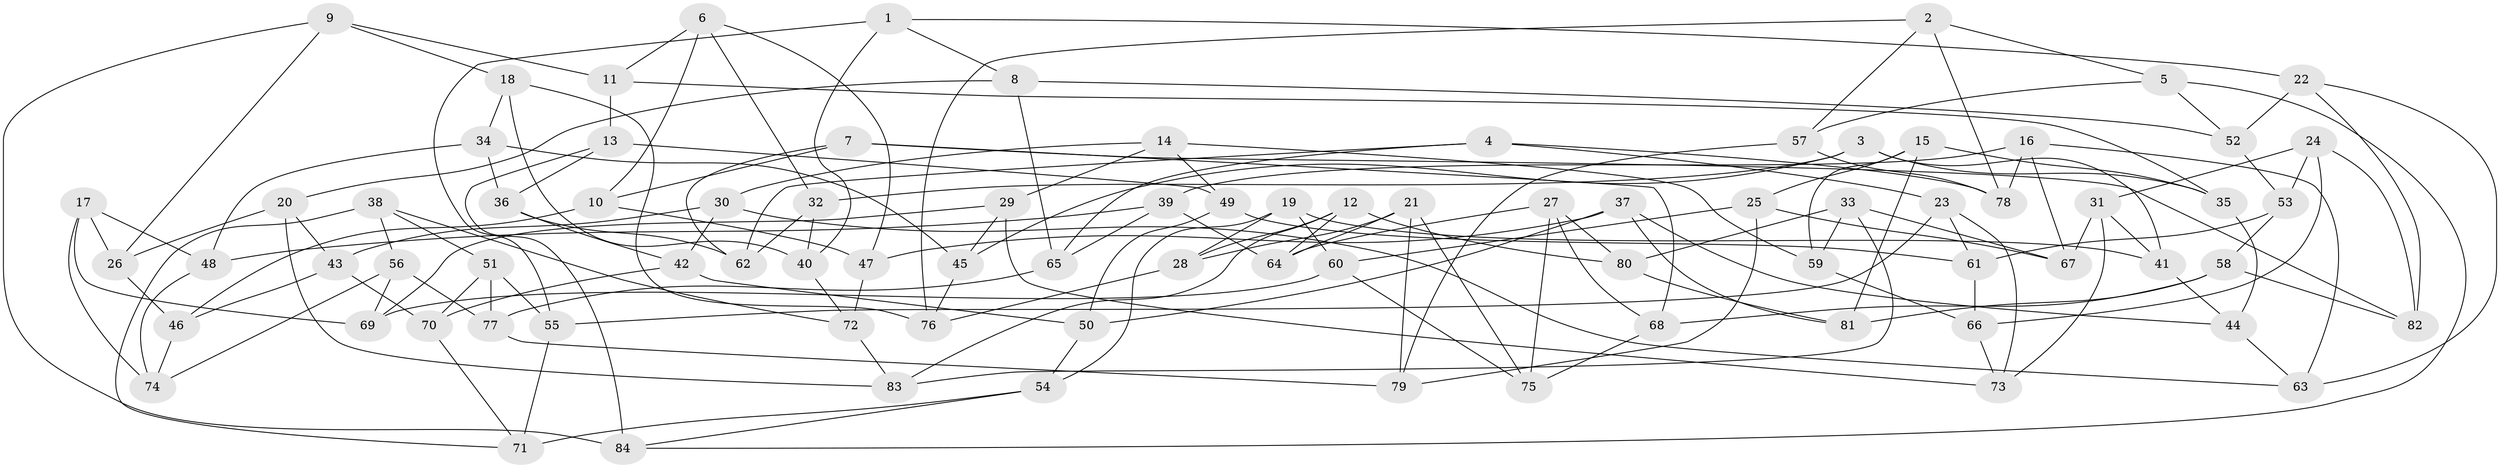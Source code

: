 // Generated by graph-tools (version 1.1) at 2025/11/02/27/25 16:11:50]
// undirected, 84 vertices, 168 edges
graph export_dot {
graph [start="1"]
  node [color=gray90,style=filled];
  1;
  2;
  3;
  4;
  5;
  6;
  7;
  8;
  9;
  10;
  11;
  12;
  13;
  14;
  15;
  16;
  17;
  18;
  19;
  20;
  21;
  22;
  23;
  24;
  25;
  26;
  27;
  28;
  29;
  30;
  31;
  32;
  33;
  34;
  35;
  36;
  37;
  38;
  39;
  40;
  41;
  42;
  43;
  44;
  45;
  46;
  47;
  48;
  49;
  50;
  51;
  52;
  53;
  54;
  55;
  56;
  57;
  58;
  59;
  60;
  61;
  62;
  63;
  64;
  65;
  66;
  67;
  68;
  69;
  70;
  71;
  72;
  73;
  74;
  75;
  76;
  77;
  78;
  79;
  80;
  81;
  82;
  83;
  84;
  1 -- 40;
  1 -- 55;
  1 -- 8;
  1 -- 22;
  2 -- 5;
  2 -- 57;
  2 -- 78;
  2 -- 76;
  3 -- 35;
  3 -- 32;
  3 -- 45;
  3 -- 41;
  4 -- 78;
  4 -- 62;
  4 -- 23;
  4 -- 65;
  5 -- 57;
  5 -- 84;
  5 -- 52;
  6 -- 47;
  6 -- 32;
  6 -- 11;
  6 -- 10;
  7 -- 82;
  7 -- 10;
  7 -- 68;
  7 -- 62;
  8 -- 20;
  8 -- 52;
  8 -- 65;
  9 -- 84;
  9 -- 26;
  9 -- 18;
  9 -- 11;
  10 -- 47;
  10 -- 46;
  11 -- 13;
  11 -- 35;
  12 -- 80;
  12 -- 83;
  12 -- 28;
  12 -- 64;
  13 -- 84;
  13 -- 49;
  13 -- 36;
  14 -- 29;
  14 -- 30;
  14 -- 49;
  14 -- 59;
  15 -- 59;
  15 -- 25;
  15 -- 81;
  15 -- 35;
  16 -- 39;
  16 -- 67;
  16 -- 78;
  16 -- 63;
  17 -- 74;
  17 -- 26;
  17 -- 48;
  17 -- 69;
  18 -- 76;
  18 -- 40;
  18 -- 34;
  19 -- 60;
  19 -- 54;
  19 -- 41;
  19 -- 28;
  20 -- 43;
  20 -- 83;
  20 -- 26;
  21 -- 64;
  21 -- 75;
  21 -- 79;
  21 -- 28;
  22 -- 52;
  22 -- 63;
  22 -- 82;
  23 -- 55;
  23 -- 61;
  23 -- 73;
  24 -- 53;
  24 -- 31;
  24 -- 66;
  24 -- 82;
  25 -- 67;
  25 -- 60;
  25 -- 79;
  26 -- 46;
  27 -- 75;
  27 -- 68;
  27 -- 64;
  27 -- 80;
  28 -- 76;
  29 -- 69;
  29 -- 73;
  29 -- 45;
  30 -- 63;
  30 -- 42;
  30 -- 43;
  31 -- 73;
  31 -- 67;
  31 -- 41;
  32 -- 62;
  32 -- 40;
  33 -- 67;
  33 -- 83;
  33 -- 80;
  33 -- 59;
  34 -- 45;
  34 -- 48;
  34 -- 36;
  35 -- 44;
  36 -- 42;
  36 -- 62;
  37 -- 44;
  37 -- 50;
  37 -- 81;
  37 -- 47;
  38 -- 71;
  38 -- 72;
  38 -- 56;
  38 -- 51;
  39 -- 65;
  39 -- 64;
  39 -- 48;
  40 -- 72;
  41 -- 44;
  42 -- 70;
  42 -- 50;
  43 -- 46;
  43 -- 70;
  44 -- 63;
  45 -- 76;
  46 -- 74;
  47 -- 72;
  48 -- 74;
  49 -- 50;
  49 -- 61;
  50 -- 54;
  51 -- 55;
  51 -- 70;
  51 -- 77;
  52 -- 53;
  53 -- 58;
  53 -- 61;
  54 -- 84;
  54 -- 71;
  55 -- 71;
  56 -- 77;
  56 -- 69;
  56 -- 74;
  57 -- 79;
  57 -- 78;
  58 -- 81;
  58 -- 68;
  58 -- 82;
  59 -- 66;
  60 -- 75;
  60 -- 69;
  61 -- 66;
  65 -- 77;
  66 -- 73;
  68 -- 75;
  70 -- 71;
  72 -- 83;
  77 -- 79;
  80 -- 81;
}
